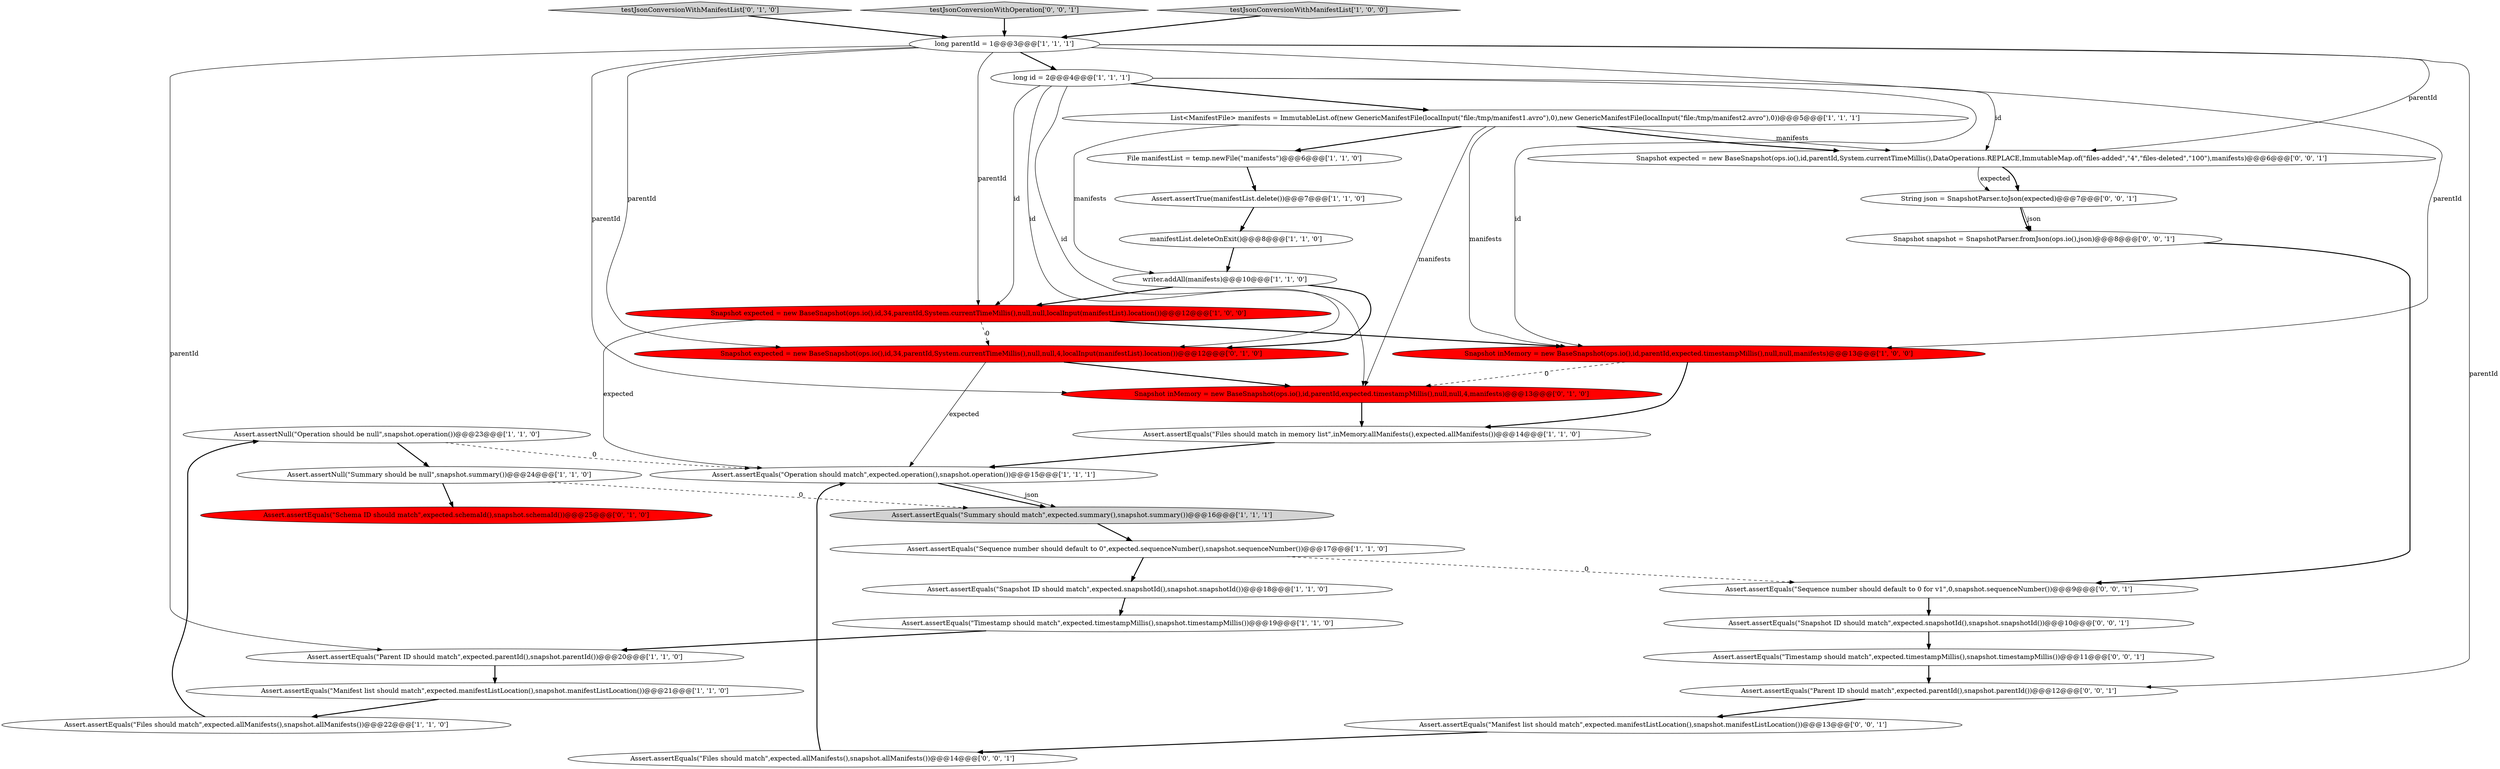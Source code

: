 digraph {
13 [style = filled, label = "Assert.assertNull(\"Operation should be null\",snapshot.operation())@@@23@@@['1', '1', '0']", fillcolor = white, shape = ellipse image = "AAA0AAABBB1BBB"];
25 [style = filled, label = "Assert.assertEquals(\"Snapshot ID should match\",expected.snapshotId(),snapshot.snapshotId())@@@10@@@['0', '0', '1']", fillcolor = white, shape = ellipse image = "AAA0AAABBB3BBB"];
28 [style = filled, label = "Snapshot expected = new BaseSnapshot(ops.io(),id,parentId,System.currentTimeMillis(),DataOperations.REPLACE,ImmutableMap.of(\"files-added\",\"4\",\"files-deleted\",\"100\"),manifests)@@@6@@@['0', '0', '1']", fillcolor = white, shape = ellipse image = "AAA0AAABBB3BBB"];
26 [style = filled, label = "Assert.assertEquals(\"Parent ID should match\",expected.parentId(),snapshot.parentId())@@@12@@@['0', '0', '1']", fillcolor = white, shape = ellipse image = "AAA0AAABBB3BBB"];
16 [style = filled, label = "Assert.assertEquals(\"Operation should match\",expected.operation(),snapshot.operation())@@@15@@@['1', '1', '1']", fillcolor = white, shape = ellipse image = "AAA0AAABBB1BBB"];
33 [style = filled, label = "Assert.assertEquals(\"Sequence number should default to 0 for v1\",0,snapshot.sequenceNumber())@@@9@@@['0', '0', '1']", fillcolor = white, shape = ellipse image = "AAA0AAABBB3BBB"];
31 [style = filled, label = "Snapshot snapshot = SnapshotParser.fromJson(ops.io(),json)@@@8@@@['0', '0', '1']", fillcolor = white, shape = ellipse image = "AAA0AAABBB3BBB"];
6 [style = filled, label = "Assert.assertEquals(\"Snapshot ID should match\",expected.snapshotId(),snapshot.snapshotId())@@@18@@@['1', '1', '0']", fillcolor = white, shape = ellipse image = "AAA0AAABBB1BBB"];
18 [style = filled, label = "Assert.assertEquals(\"Sequence number should default to 0\",expected.sequenceNumber(),snapshot.sequenceNumber())@@@17@@@['1', '1', '0']", fillcolor = white, shape = ellipse image = "AAA0AAABBB1BBB"];
20 [style = filled, label = "long id = 2@@@4@@@['1', '1', '1']", fillcolor = white, shape = ellipse image = "AAA0AAABBB1BBB"];
34 [style = filled, label = "Assert.assertEquals(\"Timestamp should match\",expected.timestampMillis(),snapshot.timestampMillis())@@@11@@@['0', '0', '1']", fillcolor = white, shape = ellipse image = "AAA0AAABBB3BBB"];
32 [style = filled, label = "Assert.assertEquals(\"Files should match\",expected.allManifests(),snapshot.allManifests())@@@14@@@['0', '0', '1']", fillcolor = white, shape = ellipse image = "AAA0AAABBB3BBB"];
1 [style = filled, label = "Assert.assertTrue(manifestList.delete())@@@7@@@['1', '1', '0']", fillcolor = white, shape = ellipse image = "AAA0AAABBB1BBB"];
14 [style = filled, label = "long parentId = 1@@@3@@@['1', '1', '1']", fillcolor = white, shape = ellipse image = "AAA0AAABBB1BBB"];
15 [style = filled, label = "Assert.assertEquals(\"Summary should match\",expected.summary(),snapshot.summary())@@@16@@@['1', '1', '1']", fillcolor = lightgray, shape = ellipse image = "AAA0AAABBB1BBB"];
24 [style = filled, label = "testJsonConversionWithManifestList['0', '1', '0']", fillcolor = lightgray, shape = diamond image = "AAA0AAABBB2BBB"];
8 [style = filled, label = "Assert.assertNull(\"Summary should be null\",snapshot.summary())@@@24@@@['1', '1', '0']", fillcolor = white, shape = ellipse image = "AAA0AAABBB1BBB"];
10 [style = filled, label = "manifestList.deleteOnExit()@@@8@@@['1', '1', '0']", fillcolor = white, shape = ellipse image = "AAA0AAABBB1BBB"];
11 [style = filled, label = "writer.addAll(manifests)@@@10@@@['1', '1', '0']", fillcolor = white, shape = ellipse image = "AAA0AAABBB1BBB"];
23 [style = filled, label = "Assert.assertEquals(\"Schema ID should match\",expected.schemaId(),snapshot.schemaId())@@@25@@@['0', '1', '0']", fillcolor = red, shape = ellipse image = "AAA1AAABBB2BBB"];
29 [style = filled, label = "testJsonConversionWithOperation['0', '0', '1']", fillcolor = lightgray, shape = diamond image = "AAA0AAABBB3BBB"];
17 [style = filled, label = "Assert.assertEquals(\"Manifest list should match\",expected.manifestListLocation(),snapshot.manifestListLocation())@@@21@@@['1', '1', '0']", fillcolor = white, shape = ellipse image = "AAA0AAABBB1BBB"];
22 [style = filled, label = "Snapshot expected = new BaseSnapshot(ops.io(),id,34,parentId,System.currentTimeMillis(),null,null,4,localInput(manifestList).location())@@@12@@@['0', '1', '0']", fillcolor = red, shape = ellipse image = "AAA1AAABBB2BBB"];
21 [style = filled, label = "Snapshot inMemory = new BaseSnapshot(ops.io(),id,parentId,expected.timestampMillis(),null,null,4,manifests)@@@13@@@['0', '1', '0']", fillcolor = red, shape = ellipse image = "AAA1AAABBB2BBB"];
0 [style = filled, label = "testJsonConversionWithManifestList['1', '0', '0']", fillcolor = lightgray, shape = diamond image = "AAA0AAABBB1BBB"];
27 [style = filled, label = "Assert.assertEquals(\"Manifest list should match\",expected.manifestListLocation(),snapshot.manifestListLocation())@@@13@@@['0', '0', '1']", fillcolor = white, shape = ellipse image = "AAA0AAABBB3BBB"];
30 [style = filled, label = "String json = SnapshotParser.toJson(expected)@@@7@@@['0', '0', '1']", fillcolor = white, shape = ellipse image = "AAA0AAABBB3BBB"];
9 [style = filled, label = "List<ManifestFile> manifests = ImmutableList.of(new GenericManifestFile(localInput(\"file:/tmp/manifest1.avro\"),0),new GenericManifestFile(localInput(\"file:/tmp/manifest2.avro\"),0))@@@5@@@['1', '1', '1']", fillcolor = white, shape = ellipse image = "AAA0AAABBB1BBB"];
7 [style = filled, label = "Assert.assertEquals(\"Parent ID should match\",expected.parentId(),snapshot.parentId())@@@20@@@['1', '1', '0']", fillcolor = white, shape = ellipse image = "AAA0AAABBB1BBB"];
12 [style = filled, label = "Assert.assertEquals(\"Files should match in memory list\",inMemory.allManifests(),expected.allManifests())@@@14@@@['1', '1', '0']", fillcolor = white, shape = ellipse image = "AAA0AAABBB1BBB"];
2 [style = filled, label = "Assert.assertEquals(\"Files should match\",expected.allManifests(),snapshot.allManifests())@@@22@@@['1', '1', '0']", fillcolor = white, shape = ellipse image = "AAA0AAABBB1BBB"];
5 [style = filled, label = "Assert.assertEquals(\"Timestamp should match\",expected.timestampMillis(),snapshot.timestampMillis())@@@19@@@['1', '1', '0']", fillcolor = white, shape = ellipse image = "AAA0AAABBB1BBB"];
19 [style = filled, label = "File manifestList = temp.newFile(\"manifests\")@@@6@@@['1', '1', '0']", fillcolor = white, shape = ellipse image = "AAA0AAABBB1BBB"];
4 [style = filled, label = "Snapshot inMemory = new BaseSnapshot(ops.io(),id,parentId,expected.timestampMillis(),null,null,manifests)@@@13@@@['1', '0', '0']", fillcolor = red, shape = ellipse image = "AAA1AAABBB1BBB"];
3 [style = filled, label = "Snapshot expected = new BaseSnapshot(ops.io(),id,34,parentId,System.currentTimeMillis(),null,null,localInput(manifestList).location())@@@12@@@['1', '0', '0']", fillcolor = red, shape = ellipse image = "AAA1AAABBB1BBB"];
16->15 [style = bold, label=""];
27->32 [style = bold, label=""];
14->28 [style = solid, label="parentId"];
7->17 [style = bold, label=""];
8->23 [style = bold, label=""];
25->34 [style = bold, label=""];
28->30 [style = bold, label=""];
14->3 [style = solid, label="parentId"];
20->9 [style = bold, label=""];
30->31 [style = solid, label="json"];
20->4 [style = solid, label="id"];
14->7 [style = solid, label="parentId"];
14->21 [style = solid, label="parentId"];
20->3 [style = solid, label="id"];
14->4 [style = solid, label="parentId"];
8->15 [style = dashed, label="0"];
22->21 [style = bold, label=""];
9->28 [style = solid, label="manifests"];
12->16 [style = bold, label=""];
3->22 [style = dashed, label="0"];
20->28 [style = solid, label="id"];
32->16 [style = bold, label=""];
4->21 [style = dashed, label="0"];
3->4 [style = bold, label=""];
15->18 [style = bold, label=""];
24->14 [style = bold, label=""];
2->13 [style = bold, label=""];
21->12 [style = bold, label=""];
14->26 [style = solid, label="parentId"];
9->28 [style = bold, label=""];
19->1 [style = bold, label=""];
6->5 [style = bold, label=""];
0->14 [style = bold, label=""];
26->27 [style = bold, label=""];
17->2 [style = bold, label=""];
9->21 [style = solid, label="manifests"];
34->26 [style = bold, label=""];
11->3 [style = bold, label=""];
18->6 [style = bold, label=""];
30->31 [style = bold, label=""];
33->25 [style = bold, label=""];
9->11 [style = solid, label="manifests"];
31->33 [style = bold, label=""];
20->22 [style = solid, label="id"];
22->16 [style = solid, label="expected"];
29->14 [style = bold, label=""];
13->16 [style = dashed, label="0"];
11->22 [style = bold, label=""];
3->16 [style = solid, label="expected"];
9->19 [style = bold, label=""];
4->12 [style = bold, label=""];
5->7 [style = bold, label=""];
16->15 [style = solid, label="json"];
14->22 [style = solid, label="parentId"];
9->4 [style = solid, label="manifests"];
13->8 [style = bold, label=""];
1->10 [style = bold, label=""];
18->33 [style = dashed, label="0"];
14->20 [style = bold, label=""];
28->30 [style = solid, label="expected"];
10->11 [style = bold, label=""];
20->21 [style = solid, label="id"];
}
